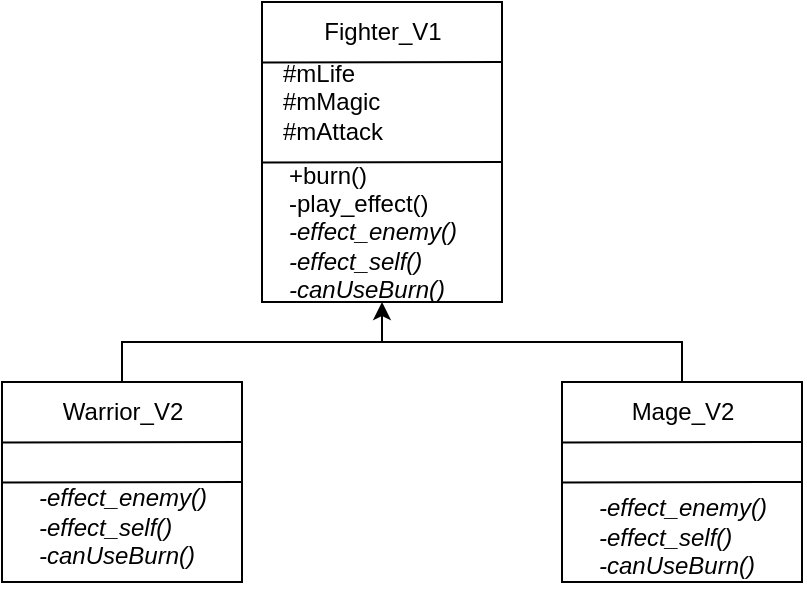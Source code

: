 <mxfile>
    <diagram id="TKtNkjcjXRknT6Bgycyw" name="第 1 页">
        <mxGraphModel dx="748" dy="323" grid="1" gridSize="10" guides="1" tooltips="1" connect="1" arrows="1" fold="1" page="1" pageScale="1" pageWidth="827" pageHeight="1169" math="0" shadow="0">
            <root>
                <mxCell id="0"/>
                <mxCell id="1" parent="0"/>
                <mxCell id="30" value="" style="group" vertex="1" connectable="0" parent="1">
                    <mxGeometry x="214" y="70" width="400" height="295" as="geometry"/>
                </mxCell>
                <mxCell id="18" value="" style="group" vertex="1" connectable="0" parent="30">
                    <mxGeometry y="190" width="120" height="100" as="geometry"/>
                </mxCell>
                <mxCell id="12" value="" style="whiteSpace=wrap;html=1;" vertex="1" parent="18">
                    <mxGeometry width="120" height="100" as="geometry"/>
                </mxCell>
                <mxCell id="13" value="Warrior_V2" style="text;html=1;align=center;verticalAlign=middle;resizable=0;points=[];autosize=1;strokeColor=none;fillColor=none;" vertex="1" parent="18">
                    <mxGeometry x="20" width="80" height="30" as="geometry"/>
                </mxCell>
                <mxCell id="14" value="" style="edgeStyle=none;orthogonalLoop=1;jettySize=auto;html=1;endArrow=none;endFill=0;entryX=0.999;entryY=0.133;entryDx=0;entryDy=0;entryPerimeter=0;" edge="1" parent="18">
                    <mxGeometry width="100" relative="1" as="geometry">
                        <mxPoint x="0.12" y="50.23" as="sourcePoint"/>
                        <mxPoint x="120.0" y="50" as="targetPoint"/>
                        <Array as="points"/>
                    </mxGeometry>
                </mxCell>
                <mxCell id="16" value="&lt;div style=&quot;text-align: left;&quot;&gt;&lt;br&gt;&lt;/div&gt;&lt;font style=&quot;&quot;&gt;&lt;font style=&quot;font-size: 12px;&quot;&gt;&lt;i&gt;&lt;div style=&quot;text-align: left;&quot;&gt;-effect_enemy()&lt;/div&gt;&lt;div style=&quot;text-align: left;&quot;&gt;-effect_self()&lt;/div&gt;&lt;div style=&quot;text-align: left;&quot;&gt;-canUseBurn()&lt;/div&gt;&lt;/i&gt;&lt;/font&gt;&lt;/font&gt;" style="text;html=1;align=center;verticalAlign=middle;resizable=0;points=[];autosize=1;strokeColor=none;fillColor=none;" vertex="1" parent="18">
                    <mxGeometry x="5" y="30" width="110" height="70" as="geometry"/>
                </mxCell>
                <mxCell id="17" value="" style="edgeStyle=none;orthogonalLoop=1;jettySize=auto;html=1;endArrow=none;endFill=0;entryX=0.999;entryY=0.133;entryDx=0;entryDy=0;entryPerimeter=0;" edge="1" parent="18">
                    <mxGeometry width="100" relative="1" as="geometry">
                        <mxPoint x="5.684e-14" y="30.23" as="sourcePoint"/>
                        <mxPoint x="119.88" y="30" as="targetPoint"/>
                        <Array as="points"/>
                    </mxGeometry>
                </mxCell>
                <mxCell id="26" style="edgeStyle=orthogonalEdgeStyle;elbow=vertical;html=1;fontSize=12;endArrow=none;endFill=0;rounded=0;" edge="1" parent="30" source="13" target="8">
                    <mxGeometry relative="1" as="geometry">
                        <Array as="points">
                            <mxPoint x="60" y="170"/>
                            <mxPoint x="190" y="170"/>
                        </Array>
                    </mxGeometry>
                </mxCell>
                <mxCell id="10" value="" style="group" vertex="1" connectable="0" parent="30">
                    <mxGeometry x="130" width="120" height="160" as="geometry"/>
                </mxCell>
                <mxCell id="2" value="" style="whiteSpace=wrap;html=1;" vertex="1" parent="10">
                    <mxGeometry width="120" height="150" as="geometry"/>
                </mxCell>
                <mxCell id="3" value="Fighter_V1" style="text;html=1;align=center;verticalAlign=middle;resizable=0;points=[];autosize=1;strokeColor=none;fillColor=none;" vertex="1" parent="10">
                    <mxGeometry x="20" width="80" height="30" as="geometry"/>
                </mxCell>
                <mxCell id="5" value="" style="edgeStyle=none;orthogonalLoop=1;jettySize=auto;html=1;endArrow=none;endFill=0;entryX=0.999;entryY=0.133;entryDx=0;entryDy=0;entryPerimeter=0;" edge="1" parent="10">
                    <mxGeometry width="100" relative="1" as="geometry">
                        <mxPoint x="0.12" y="80.23" as="sourcePoint"/>
                        <mxPoint x="120.0" y="80" as="targetPoint"/>
                        <Array as="points"/>
                    </mxGeometry>
                </mxCell>
                <mxCell id="6" value="&lt;div style=&quot;text-align: left;&quot;&gt;&lt;span style=&quot;background-color: initial;&quot;&gt;#mLife&lt;/span&gt;&lt;/div&gt;&lt;font style=&quot;&quot;&gt;&lt;div style=&quot;text-align: left;&quot;&gt;&lt;span style=&quot;background-color: initial;&quot;&gt;#mMagic&lt;/span&gt;&lt;/div&gt;&lt;font style=&quot;font-size: 12px;&quot;&gt;&lt;div style=&quot;text-align: left;&quot;&gt;&lt;span style=&quot;background-color: initial;&quot;&gt;#mAttack&lt;/span&gt;&lt;/div&gt;&lt;/font&gt;&lt;/font&gt;" style="text;html=1;align=center;verticalAlign=middle;resizable=0;points=[];autosize=1;strokeColor=none;fillColor=none;" vertex="1" parent="10">
                    <mxGeometry y="20" width="70" height="60" as="geometry"/>
                </mxCell>
                <mxCell id="8" value="&lt;div style=&quot;text-align: left;&quot;&gt;&lt;span style=&quot;background-color: initial;&quot;&gt;+burn()&lt;/span&gt;&lt;/div&gt;&lt;font style=&quot;&quot;&gt;&lt;div style=&quot;text-align: left;&quot;&gt;&lt;span style=&quot;background-color: initial;&quot;&gt;-play_effect()&lt;/span&gt;&lt;/div&gt;&lt;font style=&quot;font-size: 12px;&quot;&gt;&lt;i&gt;&lt;div style=&quot;text-align: left;&quot;&gt;-effect_enemy()&lt;/div&gt;&lt;div style=&quot;text-align: left;&quot;&gt;-effect_self()&lt;/div&gt;&lt;div style=&quot;text-align: left;&quot;&gt;-canUseBurn()&lt;/div&gt;&lt;/i&gt;&lt;/font&gt;&lt;/font&gt;" style="text;html=1;align=center;verticalAlign=middle;resizable=0;points=[];autosize=1;strokeColor=none;fillColor=none;" vertex="1" parent="10">
                    <mxGeometry y="70" width="110" height="90" as="geometry"/>
                </mxCell>
                <mxCell id="9" value="" style="edgeStyle=none;orthogonalLoop=1;jettySize=auto;html=1;endArrow=none;endFill=0;entryX=0.999;entryY=0.133;entryDx=0;entryDy=0;entryPerimeter=0;" edge="1" parent="10">
                    <mxGeometry width="100" relative="1" as="geometry">
                        <mxPoint x="5.684e-14" y="30.23" as="sourcePoint"/>
                        <mxPoint x="119.88" y="30" as="targetPoint"/>
                        <Array as="points"/>
                    </mxGeometry>
                </mxCell>
                <mxCell id="19" value="" style="group" vertex="1" connectable="0" parent="30">
                    <mxGeometry x="280" y="190" width="120" height="105" as="geometry"/>
                </mxCell>
                <mxCell id="20" value="" style="whiteSpace=wrap;html=1;" vertex="1" parent="19">
                    <mxGeometry width="120" height="100" as="geometry"/>
                </mxCell>
                <mxCell id="21" value="Mage_V2" style="text;html=1;align=center;verticalAlign=middle;resizable=0;points=[];autosize=1;strokeColor=none;fillColor=none;" vertex="1" parent="19">
                    <mxGeometry x="25" width="70" height="30" as="geometry"/>
                </mxCell>
                <mxCell id="22" value="" style="edgeStyle=none;orthogonalLoop=1;jettySize=auto;html=1;endArrow=none;endFill=0;entryX=0.999;entryY=0.133;entryDx=0;entryDy=0;entryPerimeter=0;" edge="1" parent="19">
                    <mxGeometry width="100" relative="1" as="geometry">
                        <mxPoint x="0.12" y="50.23" as="sourcePoint"/>
                        <mxPoint x="120.0" y="50" as="targetPoint"/>
                        <Array as="points"/>
                    </mxGeometry>
                </mxCell>
                <mxCell id="23" value="&lt;div style=&quot;text-align: left;&quot;&gt;&lt;br&gt;&lt;/div&gt;&lt;font style=&quot;&quot;&gt;&lt;font style=&quot;font-size: 12px;&quot;&gt;&lt;i&gt;&lt;div style=&quot;text-align: left;&quot;&gt;-effect_enemy()&lt;/div&gt;&lt;div style=&quot;text-align: left;&quot;&gt;-effect_self()&lt;/div&gt;&lt;div style=&quot;text-align: left;&quot;&gt;-canUseBurn()&lt;/div&gt;&lt;/i&gt;&lt;/font&gt;&lt;/font&gt;" style="text;html=1;align=center;verticalAlign=middle;resizable=0;points=[];autosize=1;strokeColor=none;fillColor=none;" vertex="1" parent="19">
                    <mxGeometry x="5" y="35" width="110" height="70" as="geometry"/>
                </mxCell>
                <mxCell id="24" value="" style="edgeStyle=none;orthogonalLoop=1;jettySize=auto;html=1;endArrow=none;endFill=0;entryX=0.999;entryY=0.133;entryDx=0;entryDy=0;entryPerimeter=0;" edge="1" parent="19">
                    <mxGeometry width="100" relative="1" as="geometry">
                        <mxPoint x="5.684e-14" y="30.23" as="sourcePoint"/>
                        <mxPoint x="119.88" y="30" as="targetPoint"/>
                        <Array as="points"/>
                    </mxGeometry>
                </mxCell>
                <mxCell id="27" style="edgeStyle=orthogonalEdgeStyle;elbow=vertical;html=1;fontSize=12;endArrow=classic;endFill=1;startArrow=none;startFill=0;rounded=0;" edge="1" parent="30" source="21">
                    <mxGeometry relative="1" as="geometry">
                        <mxPoint x="190.0" y="150" as="targetPoint"/>
                        <Array as="points">
                            <mxPoint x="340" y="170"/>
                            <mxPoint x="190" y="170"/>
                        </Array>
                    </mxGeometry>
                </mxCell>
            </root>
        </mxGraphModel>
    </diagram>
</mxfile>